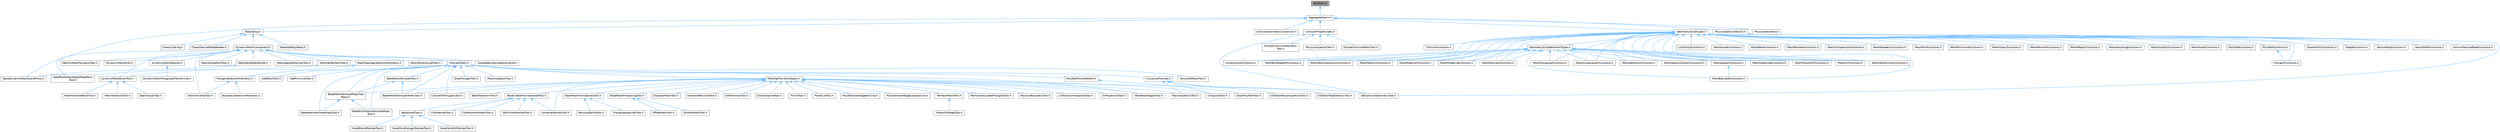 digraph "BoxElem.h"
{
 // INTERACTIVE_SVG=YES
 // LATEX_PDF_SIZE
  bgcolor="transparent";
  edge [fontname=Helvetica,fontsize=10,labelfontname=Helvetica,labelfontsize=10];
  node [fontname=Helvetica,fontsize=10,shape=box,height=0.2,width=0.4];
  Node1 [id="Node000001",label="BoxElem.h",height=0.2,width=0.4,color="gray40", fillcolor="grey60", style="filled", fontcolor="black",tooltip=" "];
  Node1 -> Node2 [id="edge1_Node000001_Node000002",dir="back",color="steelblue1",style="solid",tooltip=" "];
  Node2 [id="Node000002",label="AggregateGeom.h",height=0.2,width=0.4,color="grey40", fillcolor="white", style="filled",URL="$d2/d21/AggregateGeom_8h.html",tooltip=" "];
  Node2 -> Node3 [id="edge2_Node000002_Node000003",dir="back",color="steelblue1",style="solid",tooltip=" "];
  Node3 [id="Node000003",label="BaseDynamicMeshSceneProxy.h",height=0.2,width=0.4,color="grey40", fillcolor="white", style="filled",URL="$d2/dee/BaseDynamicMeshSceneProxy_8h.html",tooltip=" "];
  Node2 -> Node4 [id="edge3_Node000002_Node000004",dir="back",color="steelblue1",style="solid",tooltip=" "];
  Node4 [id="Node000004",label="BodySetup.h",height=0.2,width=0.4,color="grey40", fillcolor="white", style="filled",URL="$d8/d7b/BodySetup_8h.html",tooltip=" "];
  Node4 -> Node5 [id="edge4_Node000004_Node000005",dir="back",color="steelblue1",style="solid",tooltip=" "];
  Node5 [id="Node000005",label="ChaosCooking.h",height=0.2,width=0.4,color="grey40", fillcolor="white", style="filled",URL="$de/d88/ChaosCooking_8h.html",tooltip=" "];
  Node4 -> Node6 [id="edge5_Node000004_Node000006",dir="back",color="steelblue1",style="solid",tooltip=" "];
  Node6 [id="Node000006",label="ChaosDerivedDataReader.h",height=0.2,width=0.4,color="grey40", fillcolor="white", style="filled",URL="$de/d70/ChaosDerivedDataReader_8h.html",tooltip=" "];
  Node4 -> Node7 [id="edge6_Node000004_Node000007",dir="back",color="steelblue1",style="solid",tooltip=" "];
  Node7 [id="Node000007",label="DynamicMeshComponent.h",height=0.2,width=0.4,color="grey40", fillcolor="white", style="filled",URL="$d8/d66/DynamicMeshComponent_8h.html",tooltip=" "];
  Node7 -> Node8 [id="edge7_Node000007_Node000008",dir="back",color="steelblue1",style="solid",tooltip=" "];
  Node8 [id="Node000008",label="DataflowEditorWeightMapPaint\lTool.h",height=0.2,width=0.4,color="grey40", fillcolor="white", style="filled",URL="$db/d46/DataflowEditorWeightMapPaintTool_8h.html",tooltip=" "];
  Node7 -> Node9 [id="edge8_Node000007_Node000009",dir="back",color="steelblue1",style="solid",tooltip=" "];
  Node9 [id="Node000009",label="DeformMeshPolygonsTool.h",height=0.2,width=0.4,color="grey40", fillcolor="white", style="filled",URL="$db/d72/DeformMeshPolygonsTool_8h.html",tooltip=" "];
  Node7 -> Node10 [id="edge9_Node000007_Node000010",dir="back",color="steelblue1",style="solid",tooltip=" "];
  Node10 [id="Node000010",label="DynamicMeshActor.h",height=0.2,width=0.4,color="grey40", fillcolor="white", style="filled",URL="$d1/d71/DynamicMeshActor_8h.html",tooltip=" "];
  Node7 -> Node11 [id="edge10_Node000007_Node000011",dir="back",color="steelblue1",style="solid",tooltip=" "];
  Node11 [id="Node000011",label="DynamicMeshBrushTool.h",height=0.2,width=0.4,color="grey40", fillcolor="white", style="filled",URL="$da/d04/DynamicMeshBrushTool_8h.html",tooltip=" "];
  Node11 -> Node12 [id="edge11_Node000011_Node000012",dir="back",color="steelblue1",style="solid",tooltip=" "];
  Node12 [id="Node000012",label="MeshAttributePaintTool.h",height=0.2,width=0.4,color="grey40", fillcolor="white", style="filled",URL="$d3/d29/MeshAttributePaintTool_8h.html",tooltip=" "];
  Node11 -> Node13 [id="edge12_Node000011_Node000013",dir="back",color="steelblue1",style="solid",tooltip=" "];
  Node13 [id="Node000013",label="MeshSelectionTool.h",height=0.2,width=0.4,color="grey40", fillcolor="white", style="filled",URL="$d8/d80/MeshSelectionTool_8h.html",tooltip=" "];
  Node11 -> Node14 [id="edge13_Node000011_Node000014",dir="back",color="steelblue1",style="solid",tooltip=" "];
  Node14 [id="Node000014",label="SeamSculptTool.h",height=0.2,width=0.4,color="grey40", fillcolor="white", style="filled",URL="$d1/d31/SeamSculptTool_8h.html",tooltip=" "];
  Node7 -> Node15 [id="edge14_Node000007_Node000015",dir="back",color="steelblue1",style="solid",tooltip=" "];
  Node15 [id="Node000015",label="DynamicMeshSelector.h",height=0.2,width=0.4,color="grey40", fillcolor="white", style="filled",URL="$dc/d01/DynamicMeshSelector_8h.html",tooltip=" "];
  Node15 -> Node16 [id="edge15_Node000015_Node000016",dir="back",color="steelblue1",style="solid",tooltip=" "];
  Node16 [id="Node000016",label="DynamicMeshPolygroupTransformer.h",height=0.2,width=0.4,color="grey40", fillcolor="white", style="filled",URL="$dc/db2/DynamicMeshPolygroupTransformer_8h.html",tooltip=" "];
  Node7 -> Node17 [id="edge16_Node000007_Node000017",dir="back",color="steelblue1",style="solid",tooltip=" "];
  Node17 [id="Node000017",label="EditUVIslandsTool.h",height=0.2,width=0.4,color="grey40", fillcolor="white", style="filled",URL="$d0/de4/EditUVIslandsTool_8h.html",tooltip=" "];
  Node7 -> Node18 [id="edge17_Node000007_Node000018",dir="back",color="steelblue1",style="solid",tooltip=" "];
  Node18 [id="Node000018",label="MeshGroupPaintTool.h",height=0.2,width=0.4,color="grey40", fillcolor="white", style="filled",URL="$dd/d04/MeshGroupPaintTool_8h.html",tooltip=" "];
  Node7 -> Node19 [id="edge18_Node000007_Node000019",dir="back",color="steelblue1",style="solid",tooltip=" "];
  Node19 [id="Node000019",label="MeshRenderBufferSet.h",height=0.2,width=0.4,color="grey40", fillcolor="white", style="filled",URL="$de/dc2/MeshRenderBufferSet_8h.html",tooltip=" "];
  Node19 -> Node3 [id="edge19_Node000019_Node000003",dir="back",color="steelblue1",style="solid",tooltip=" "];
  Node7 -> Node20 [id="edge20_Node000007_Node000020",dir="back",color="steelblue1",style="solid",tooltip=" "];
  Node20 [id="Node000020",label="MeshSpaceDeformerTool.h",height=0.2,width=0.4,color="grey40", fillcolor="white", style="filled",URL="$d7/dc8/MeshSpaceDeformerTool_8h.html",tooltip=" "];
  Node7 -> Node21 [id="edge21_Node000007_Node000021",dir="back",color="steelblue1",style="solid",tooltip=" "];
  Node21 [id="Node000021",label="MeshTopologySelectionMechanic.h",height=0.2,width=0.4,color="grey40", fillcolor="white", style="filled",URL="$d5/d15/MeshTopologySelectionMechanic_8h.html",tooltip=" "];
  Node21 -> Node22 [id="edge22_Node000021_Node000022",dir="back",color="steelblue1",style="solid",tooltip=" "];
  Node22 [id="Node000022",label="PolygonSelectionMechanic.h",height=0.2,width=0.4,color="grey40", fillcolor="white", style="filled",URL="$da/dff/PolygonSelectionMechanic_8h.html",tooltip=" "];
  Node22 -> Node23 [id="edge23_Node000022_Node000023",dir="back",color="steelblue1",style="solid",tooltip=" "];
  Node23 [id="Node000023",label="BoundarySelectionMechanic.h",height=0.2,width=0.4,color="grey40", fillcolor="white", style="filled",URL="$d8/dd6/BoundarySelectionMechanic_8h.html",tooltip=" "];
  Node22 -> Node17 [id="edge24_Node000022_Node000017",dir="back",color="steelblue1",style="solid",tooltip=" "];
  Node7 -> Node24 [id="edge25_Node000007_Node000024",dir="back",color="steelblue1",style="solid",tooltip=" "];
  Node24 [id="Node000024",label="MeshVertexPaintTool.h",height=0.2,width=0.4,color="grey40", fillcolor="white", style="filled",URL="$db/d74/MeshVertexPaintTool_8h.html",tooltip=" "];
  Node24 -> Node8 [id="edge26_Node000024_Node000008",dir="back",color="steelblue1",style="solid",tooltip=" "];
  Node7 -> Node25 [id="edge27_Node000007_Node000025",dir="back",color="steelblue1",style="solid",tooltip=" "];
  Node25 [id="Node000025",label="MeshVertexSculptTool.h",height=0.2,width=0.4,color="grey40", fillcolor="white", style="filled",URL="$dc/da6/MeshVertexSculptTool_8h.html",tooltip=" "];
  Node7 -> Node26 [id="edge28_Node000007_Node000026",dir="back",color="steelblue1",style="solid",tooltip=" "];
  Node26 [id="Node000026",label="PreviewMesh.h",height=0.2,width=0.4,color="grey40", fillcolor="white", style="filled",URL="$d6/d30/PreviewMesh_8h.html",tooltip=" "];
  Node26 -> Node27 [id="edge29_Node000026_Node000027",dir="back",color="steelblue1",style="solid",tooltip=" "];
  Node27 [id="Node000027",label="AddPatchTool.h",height=0.2,width=0.4,color="grey40", fillcolor="white", style="filled",URL="$d5/deb/AddPatchTool_8h.html",tooltip=" "];
  Node26 -> Node28 [id="edge30_Node000026_Node000028",dir="back",color="steelblue1",style="solid",tooltip=" "];
  Node28 [id="Node000028",label="AddPrimitiveTool.h",height=0.2,width=0.4,color="grey40", fillcolor="white", style="filled",URL="$d5/dbf/AddPrimitiveTool_8h.html",tooltip=" "];
  Node26 -> Node29 [id="edge31_Node000026_Node000029",dir="back",color="steelblue1",style="solid",tooltip=" "];
  Node29 [id="Node000029",label="BakeMeshAttributeMapsTool.h",height=0.2,width=0.4,color="grey40", fillcolor="white", style="filled",URL="$d8/d14/BakeMeshAttributeMapsTool_8h.html",tooltip=" "];
  Node26 -> Node30 [id="edge32_Node000026_Node000030",dir="back",color="steelblue1",style="solid",tooltip=" "];
  Node30 [id="Node000030",label="BakeMeshAttributeMapsTool\lBase.h",height=0.2,width=0.4,color="grey40", fillcolor="white", style="filled",URL="$dc/d68/BakeMeshAttributeMapsToolBase_8h.html",tooltip=" "];
  Node30 -> Node29 [id="edge33_Node000030_Node000029",dir="back",color="steelblue1",style="solid",tooltip=" "];
  Node30 -> Node31 [id="edge34_Node000030_Node000031",dir="back",color="steelblue1",style="solid",tooltip=" "];
  Node31 [id="Node000031",label="BakeMultiMeshAttributeMaps\lTool.h",height=0.2,width=0.4,color="grey40", fillcolor="white", style="filled",URL="$d7/d65/BakeMultiMeshAttributeMapsTool_8h.html",tooltip=" "];
  Node26 -> Node32 [id="edge35_Node000026_Node000032",dir="back",color="steelblue1",style="solid",tooltip=" "];
  Node32 [id="Node000032",label="BakeMeshAttributeTool.h",height=0.2,width=0.4,color="grey40", fillcolor="white", style="filled",URL="$d0/d82/BakeMeshAttributeTool_8h.html",tooltip=" "];
  Node32 -> Node30 [id="edge36_Node000032_Node000030",dir="back",color="steelblue1",style="solid",tooltip=" "];
  Node32 -> Node33 [id="edge37_Node000032_Node000033",dir="back",color="steelblue1",style="solid",tooltip=" "];
  Node33 [id="Node000033",label="BakeMeshAttributeVertexTool.h",height=0.2,width=0.4,color="grey40", fillcolor="white", style="filled",URL="$d6/d76/BakeMeshAttributeVertexTool_8h.html",tooltip=" "];
  Node26 -> Node33 [id="edge38_Node000026_Node000033",dir="back",color="steelblue1",style="solid",tooltip=" "];
  Node26 -> Node31 [id="edge39_Node000026_Node000031",dir="back",color="steelblue1",style="solid",tooltip=" "];
  Node26 -> Node34 [id="edge40_Node000026_Node000034",dir="back",color="steelblue1",style="solid",tooltip=" "];
  Node34 [id="Node000034",label="ConvertToPolygonsTool.h",height=0.2,width=0.4,color="grey40", fillcolor="white", style="filled",URL="$d7/d5a/ConvertToPolygonsTool_8h.html",tooltip=" "];
  Node26 -> Node35 [id="edge41_Node000026_Node000035",dir="back",color="steelblue1",style="solid",tooltip=" "];
  Node35 [id="Node000035",label="DrawPolygonTool.h",height=0.2,width=0.4,color="grey40", fillcolor="white", style="filled",URL="$d0/d15/DrawPolygonTool_8h.html",tooltip=" "];
  Node26 -> Node11 [id="edge42_Node000026_Node000011",dir="back",color="steelblue1",style="solid",tooltip=" "];
  Node26 -> Node36 [id="edge43_Node000026_Node000036",dir="back",color="steelblue1",style="solid",tooltip=" "];
  Node36 [id="Node000036",label="MeshInspectorTool.h",height=0.2,width=0.4,color="grey40", fillcolor="white", style="filled",URL="$de/da1/MeshInspectorTool_8h.html",tooltip=" "];
  Node26 -> Node37 [id="edge44_Node000026_Node000037",dir="back",color="steelblue1",style="solid",tooltip=" "];
  Node37 [id="Node000037",label="MeshOpPreviewHelpers.h",height=0.2,width=0.4,color="grey40", fillcolor="white", style="filled",URL="$de/d33/MeshOpPreviewHelpers_8h.html",tooltip=" "];
  Node37 -> Node30 [id="edge45_Node000037_Node000030",dir="back",color="steelblue1",style="solid",tooltip=" "];
  Node37 -> Node33 [id="edge46_Node000037_Node000033",dir="back",color="steelblue1",style="solid",tooltip=" "];
  Node37 -> Node38 [id="edge47_Node000037_Node000038",dir="back",color="steelblue1",style="solid",tooltip=" "];
  Node38 [id="Node000038",label="BakeTransformTool.h",height=0.2,width=0.4,color="grey40", fillcolor="white", style="filled",URL="$dc/d39/BakeTransformTool_8h.html",tooltip=" "];
  Node37 -> Node39 [id="edge48_Node000037_Node000039",dir="back",color="steelblue1",style="solid",tooltip=" "];
  Node39 [id="Node000039",label="BaseCreateFromSelectedTool.h",height=0.2,width=0.4,color="grey40", fillcolor="white", style="filled",URL="$de/dc7/BaseCreateFromSelectedTool_8h.html",tooltip=" "];
  Node39 -> Node40 [id="edge49_Node000039_Node000040",dir="back",color="steelblue1",style="solid",tooltip=" "];
  Node40 [id="Node000040",label="BaseVoxelTool.h",height=0.2,width=0.4,color="grey40", fillcolor="white", style="filled",URL="$db/d63/BaseVoxelTool_8h.html",tooltip=" "];
  Node40 -> Node41 [id="edge50_Node000040_Node000041",dir="back",color="steelblue1",style="solid",tooltip=" "];
  Node41 [id="Node000041",label="VoxelBlendMeshesTool.h",height=0.2,width=0.4,color="grey40", fillcolor="white", style="filled",URL="$da/d0e/VoxelBlendMeshesTool_8h.html",tooltip=" "];
  Node40 -> Node42 [id="edge51_Node000040_Node000042",dir="back",color="steelblue1",style="solid",tooltip=" "];
  Node42 [id="Node000042",label="VoxelMorphologyMeshesTool.h",height=0.2,width=0.4,color="grey40", fillcolor="white", style="filled",URL="$dc/d30/VoxelMorphologyMeshesTool_8h.html",tooltip=" "];
  Node40 -> Node43 [id="edge52_Node000040_Node000043",dir="back",color="steelblue1",style="solid",tooltip=" "];
  Node43 [id="Node000043",label="VoxelSolidifyMeshesTool.h",height=0.2,width=0.4,color="grey40", fillcolor="white", style="filled",URL="$de/da2/VoxelSolidifyMeshesTool_8h.html",tooltip=" "];
  Node39 -> Node44 [id="edge53_Node000039_Node000044",dir="back",color="steelblue1",style="solid",tooltip=" "];
  Node44 [id="Node000044",label="CSGMeshesTool.h",height=0.2,width=0.4,color="grey40", fillcolor="white", style="filled",URL="$db/dd1/CSGMeshesTool_8h.html",tooltip=" "];
  Node39 -> Node45 [id="edge54_Node000039_Node000045",dir="back",color="steelblue1",style="solid",tooltip=" "];
  Node45 [id="Node000045",label="CombineMeshesTool.h",height=0.2,width=0.4,color="grey40", fillcolor="white", style="filled",URL="$dd/da3/CombineMeshesTool_8h.html",tooltip=" "];
  Node39 -> Node46 [id="edge55_Node000039_Node000046",dir="back",color="steelblue1",style="solid",tooltip=" "];
  Node46 [id="Node000046",label="CutMeshWithMeshTool.h",height=0.2,width=0.4,color="grey40", fillcolor="white", style="filled",URL="$d2/d2c/CutMeshWithMeshTool_8h.html",tooltip=" "];
  Node39 -> Node47 [id="edge56_Node000039_Node000047",dir="back",color="steelblue1",style="solid",tooltip=" "];
  Node47 [id="Node000047",label="SelfUnionMeshesTool.h",height=0.2,width=0.4,color="grey40", fillcolor="white", style="filled",URL="$dc/dad/SelfUnionMeshesTool_8h.html",tooltip=" "];
  Node37 -> Node48 [id="edge57_Node000037_Node000048",dir="back",color="steelblue1",style="solid",tooltip=" "];
  Node48 [id="Node000048",label="BaseMeshFromSplinesTool.h",height=0.2,width=0.4,color="grey40", fillcolor="white", style="filled",URL="$da/d31/BaseMeshFromSplinesTool_8h.html",tooltip=" "];
  Node48 -> Node49 [id="edge58_Node000048_Node000049",dir="back",color="steelblue1",style="solid",tooltip=" "];
  Node49 [id="Node000049",label="RevolveSplineTool.h",height=0.2,width=0.4,color="grey40", fillcolor="white", style="filled",URL="$d3/d36/RevolveSplineTool_8h.html",tooltip=" "];
  Node48 -> Node50 [id="edge59_Node000048_Node000050",dir="back",color="steelblue1",style="solid",tooltip=" "];
  Node50 [id="Node000050",label="TriangulateSplinesTool.h",height=0.2,width=0.4,color="grey40", fillcolor="white", style="filled",URL="$d9/de6/TriangulateSplinesTool_8h.html",tooltip=" "];
  Node37 -> Node51 [id="edge60_Node000037_Node000051",dir="back",color="steelblue1",style="solid",tooltip=" "];
  Node51 [id="Node000051",label="BaseMeshProcessingTool.h",height=0.2,width=0.4,color="grey40", fillcolor="white", style="filled",URL="$d4/d77/BaseMeshProcessingTool_8h.html",tooltip=" "];
  Node51 -> Node52 [id="edge61_Node000051_Node000052",dir="back",color="steelblue1",style="solid",tooltip=" "];
  Node52 [id="Node000052",label="OffsetMeshTool.h",height=0.2,width=0.4,color="grey40", fillcolor="white", style="filled",URL="$da/d01/OffsetMeshTool_8h.html",tooltip=" "];
  Node51 -> Node53 [id="edge62_Node000051_Node000053",dir="back",color="steelblue1",style="solid",tooltip=" "];
  Node53 [id="Node000053",label="SmoothMeshTool.h",height=0.2,width=0.4,color="grey40", fillcolor="white", style="filled",URL="$da/da9/SmoothMeshTool_8h.html",tooltip=" "];
  Node37 -> Node45 [id="edge63_Node000037_Node000045",dir="back",color="steelblue1",style="solid",tooltip=" "];
  Node37 -> Node34 [id="edge64_Node000037_Node000034",dir="back",color="steelblue1",style="solid",tooltip=" "];
  Node37 -> Node54 [id="edge65_Node000037_Node000054",dir="back",color="steelblue1",style="solid",tooltip=" "];
  Node54 [id="Node000054",label="DisplaceMeshTool.h",height=0.2,width=0.4,color="grey40", fillcolor="white", style="filled",URL="$da/d28/DisplaceMeshTool_8h.html",tooltip=" "];
  Node37 -> Node55 [id="edge66_Node000037_Node000055",dir="back",color="steelblue1",style="solid",tooltip=" "];
  Node55 [id="Node000055",label="DrawAndRevolveTool.h",height=0.2,width=0.4,color="grey40", fillcolor="white", style="filled",URL="$d8/d06/DrawAndRevolveTool_8h.html",tooltip=" "];
  Node37 -> Node56 [id="edge67_Node000037_Node000056",dir="back",color="steelblue1",style="solid",tooltip=" "];
  Node56 [id="Node000056",label="EditNormalsTool.h",height=0.2,width=0.4,color="grey40", fillcolor="white", style="filled",URL="$de/d53/EditNormalsTool_8h.html",tooltip=" "];
  Node37 -> Node57 [id="edge68_Node000037_Node000057",dir="back",color="steelblue1",style="solid",tooltip=" "];
  Node57 [id="Node000057",label="ExtractSplineTool.h",height=0.2,width=0.4,color="grey40", fillcolor="white", style="filled",URL="$d3/d4d/ExtractSplineTool_8h.html",tooltip=" "];
  Node37 -> Node58 [id="edge69_Node000037_Node000058",dir="back",color="steelblue1",style="solid",tooltip=" "];
  Node58 [id="Node000058",label="MirrorTool.h",height=0.2,width=0.4,color="grey40", fillcolor="white", style="filled",URL="$d3/dc9/MirrorTool_8h.html",tooltip=" "];
  Node37 -> Node59 [id="edge70_Node000037_Node000059",dir="back",color="steelblue1",style="solid",tooltip=" "];
  Node59 [id="Node000059",label="PlaneCutTool.h",height=0.2,width=0.4,color="grey40", fillcolor="white", style="filled",URL="$dd/def/PlaneCutTool_8h.html",tooltip=" "];
  Node37 -> Node60 [id="edge71_Node000037_Node000060",dir="back",color="steelblue1",style="solid",tooltip=" "];
  Node60 [id="Node000060",label="PolyEditInsertEdgeActivity.h",height=0.2,width=0.4,color="grey40", fillcolor="white", style="filled",URL="$d1/d26/PolyEditInsertEdgeActivity_8h.html",tooltip=" "];
  Node37 -> Node61 [id="edge72_Node000037_Node000061",dir="back",color="steelblue1",style="solid",tooltip=" "];
  Node61 [id="Node000061",label="PolyEditInsertEdgeLoopActivity.h",height=0.2,width=0.4,color="grey40", fillcolor="white", style="filled",URL="$d5/d37/PolyEditInsertEdgeLoopActivity_8h.html",tooltip=" "];
  Node37 -> Node62 [id="edge73_Node000037_Node000062",dir="back",color="steelblue1",style="solid",tooltip=" "];
  Node62 [id="Node000062",label="RecomputeUVsTool.h",height=0.2,width=0.4,color="grey40", fillcolor="white", style="filled",URL="$d0/d92/RecomputeUVsTool_8h.html",tooltip=" "];
  Node37 -> Node63 [id="edge74_Node000037_Node000063",dir="back",color="steelblue1",style="solid",tooltip=" "];
  Node63 [id="Node000063",label="RemeshMeshTool.h",height=0.2,width=0.4,color="grey40", fillcolor="white", style="filled",URL="$dc/dd6/RemeshMeshTool_8h.html",tooltip=" "];
  Node63 -> Node64 [id="edge75_Node000063_Node000064",dir="back",color="steelblue1",style="solid",tooltip=" "];
  Node64 [id="Node000064",label="ProjectToTargetTool.h",height=0.2,width=0.4,color="grey40", fillcolor="white", style="filled",URL="$d3/daa/ProjectToTargetTool_8h.html",tooltip=" "];
  Node37 -> Node65 [id="edge76_Node000037_Node000065",dir="back",color="steelblue1",style="solid",tooltip=" "];
  Node65 [id="Node000065",label="RemoveOccludedTrianglesTool.h",height=0.2,width=0.4,color="grey40", fillcolor="white", style="filled",URL="$d9/da1/RemoveOccludedTrianglesTool_8h.html",tooltip=" "];
  Node37 -> Node66 [id="edge77_Node000037_Node000066",dir="back",color="steelblue1",style="solid",tooltip=" "];
  Node66 [id="Node000066",label="RevolveBoundaryTool.h",height=0.2,width=0.4,color="grey40", fillcolor="white", style="filled",URL="$da/dce/RevolveBoundaryTool_8h.html",tooltip=" "];
  Node37 -> Node67 [id="edge78_Node000037_Node000067",dir="back",color="steelblue1",style="solid",tooltip=" "];
  Node67 [id="Node000067",label="SetCollisionGeometryTool.h",height=0.2,width=0.4,color="grey40", fillcolor="white", style="filled",URL="$d0/de6/SetCollisionGeometryTool_8h.html",tooltip=" "];
  Node37 -> Node68 [id="edge79_Node000037_Node000068",dir="back",color="steelblue1",style="solid",tooltip=" "];
  Node68 [id="Node000068",label="UVEditorUVSnapshotTool.h",height=0.2,width=0.4,color="grey40", fillcolor="white", style="filled",URL="$d4/dd6/UVEditorUVSnapshotTool_8h.html",tooltip=" "];
  Node37 -> Node69 [id="edge80_Node000037_Node000069",dir="back",color="steelblue1",style="solid",tooltip=" "];
  Node69 [id="Node000069",label="UVLayoutTool.h",height=0.2,width=0.4,color="grey40", fillcolor="white", style="filled",URL="$d6/d89/UVLayoutTool_8h.html",tooltip=" "];
  Node37 -> Node70 [id="edge81_Node000037_Node000070",dir="back",color="steelblue1",style="solid",tooltip=" "];
  Node70 [id="Node000070",label="UVProjectionTool.h",height=0.2,width=0.4,color="grey40", fillcolor="white", style="filled",URL="$d5/d4f/UVProjectionTool_8h.html",tooltip=" "];
  Node37 -> Node71 [id="edge82_Node000037_Node000071",dir="back",color="steelblue1",style="solid",tooltip=" "];
  Node71 [id="Node000071",label="WeldMeshEdgesTool.h",height=0.2,width=0.4,color="grey40", fillcolor="white", style="filled",URL="$d5/d6e/WeldMeshEdgesTool_8h.html",tooltip=" "];
  Node26 -> Node72 [id="edge83_Node000026_Node000072",dir="back",color="steelblue1",style="solid",tooltip=" "];
  Node72 [id="Node000072",label="PolyEditPreviewMesh.h",height=0.2,width=0.4,color="grey40", fillcolor="white", style="filled",URL="$d2/de8/PolyEditPreviewMesh_8h.html",tooltip=" "];
  Node72 -> Node73 [id="edge84_Node000072_Node000073",dir="back",color="steelblue1",style="solid",tooltip=" "];
  Node73 [id="Node000073",label="DrawPolyPathTool.h",height=0.2,width=0.4,color="grey40", fillcolor="white", style="filled",URL="$dc/d3e/DrawPolyPathTool_8h.html",tooltip=" "];
  Node26 -> Node74 [id="edge85_Node000026_Node000074",dir="back",color="steelblue1",style="solid",tooltip=" "];
  Node74 [id="Node000074",label="UVLayoutPreview.h",height=0.2,width=0.4,color="grey40", fillcolor="white", style="filled",URL="$dd/d16/UVLayoutPreview_8h.html",tooltip=" "];
  Node74 -> Node62 [id="edge86_Node000074_Node000062",dir="back",color="steelblue1",style="solid",tooltip=" "];
  Node74 -> Node75 [id="edge87_Node000074_Node000075",dir="back",color="steelblue1",style="solid",tooltip=" "];
  Node75 [id="Node000075",label="UVEditorRecomputeUVsTool.h",height=0.2,width=0.4,color="grey40", fillcolor="white", style="filled",URL="$d2/db8/UVEditorRecomputeUVsTool_8h.html",tooltip=" "];
  Node74 -> Node76 [id="edge88_Node000074_Node000076",dir="back",color="steelblue1",style="solid",tooltip=" "];
  Node76 [id="Node000076",label="UVEditorTexelDensityTool.h",height=0.2,width=0.4,color="grey40", fillcolor="white", style="filled",URL="$d0/d8b/UVEditorTexelDensityTool_8h.html",tooltip=" "];
  Node74 -> Node69 [id="edge89_Node000074_Node000069",dir="back",color="steelblue1",style="solid",tooltip=" "];
  Node26 -> Node77 [id="edge90_Node000026_Node000077",dir="back",color="steelblue1",style="solid",tooltip=" "];
  Node77 [id="Node000077",label="VolumeToMeshTool.h",height=0.2,width=0.4,color="grey40", fillcolor="white", style="filled",URL="$de/d64/VolumeToMeshTool_8h.html",tooltip=" "];
  Node26 -> Node71 [id="edge91_Node000026_Node000071",dir="back",color="steelblue1",style="solid",tooltip=" "];
  Node7 -> Node78 [id="edge92_Node000007_Node000078",dir="back",color="steelblue1",style="solid",tooltip=" "];
  Node78 [id="Node000078",label="SceneGeometrySpatialCache.h",height=0.2,width=0.4,color="grey40", fillcolor="white", style="filled",URL="$d6/d6f/SceneGeometrySpatialCache_8h.html",tooltip=" "];
  Node4 -> Node79 [id="edge93_Node000004_Node000079",dir="back",color="steelblue1",style="solid",tooltip=" "];
  Node79 [id="Node000079",label="SkeletalBodySetup.h",height=0.2,width=0.4,color="grey40", fillcolor="white", style="filled",URL="$dc/dbc/SkeletalBodySetup_8h.html",tooltip=" "];
  Node2 -> Node80 [id="edge94_Node000002_Node000080",dir="back",color="steelblue1",style="solid",tooltip=" "];
  Node80 [id="Node000080",label="CollisionGeometryConversion.h",height=0.2,width=0.4,color="grey40", fillcolor="white", style="filled",URL="$df/d0d/CollisionGeometryConversion_8h.html",tooltip=" "];
  Node2 -> Node81 [id="edge95_Node000002_Node000081",dir="back",color="steelblue1",style="solid",tooltip=" "];
  Node81 [id="Node000081",label="CollisionPropertySets.h",height=0.2,width=0.4,color="grey40", fillcolor="white", style="filled",URL="$df/dda/CollisionPropertySets_8h.html",tooltip=" "];
  Node81 -> Node82 [id="edge96_Node000081_Node000082",dir="back",color="steelblue1",style="solid",tooltip=" "];
  Node82 [id="Node000082",label="ExtractCollisionGeometry\lTool.h",height=0.2,width=0.4,color="grey40", fillcolor="white", style="filled",URL="$d6/dbd/ExtractCollisionGeometryTool_8h.html",tooltip=" "];
  Node81 -> Node83 [id="edge97_Node000081_Node000083",dir="back",color="steelblue1",style="solid",tooltip=" "];
  Node83 [id="Node000083",label="PhysicsInspectorTool.h",height=0.2,width=0.4,color="grey40", fillcolor="white", style="filled",URL="$d8/d53/PhysicsInspectorTool_8h.html",tooltip=" "];
  Node81 -> Node67 [id="edge98_Node000081_Node000067",dir="back",color="steelblue1",style="solid",tooltip=" "];
  Node81 -> Node84 [id="edge99_Node000081_Node000084",dir="back",color="steelblue1",style="solid",tooltip=" "];
  Node84 [id="Node000084",label="SimpleCollisionEditorTool.h",height=0.2,width=0.4,color="grey40", fillcolor="white", style="filled",URL="$d0/dbe/SimpleCollisionEditorTool_8h.html",tooltip=" "];
  Node2 -> Node85 [id="edge100_Node000002_Node000085",dir="back",color="steelblue1",style="solid",tooltip=" "];
  Node85 [id="Node000085",label="GeometryScriptTypes.h",height=0.2,width=0.4,color="grey40", fillcolor="white", style="filled",URL="$dd/d09/GeometryScriptTypes_8h.html",tooltip=" "];
  Node85 -> Node86 [id="edge101_Node000085_Node000086",dir="back",color="steelblue1",style="solid",tooltip=" "];
  Node86 [id="Node000086",label="CollisionFunctions.h",height=0.2,width=0.4,color="grey40", fillcolor="white", style="filled",URL="$d9/d6e/CollisionFunctions_8h.html",tooltip=" "];
  Node85 -> Node87 [id="edge102_Node000085_Node000087",dir="back",color="steelblue1",style="solid",tooltip=" "];
  Node87 [id="Node000087",label="ContainmentFunctions.h",height=0.2,width=0.4,color="grey40", fillcolor="white", style="filled",URL="$d8/d1d/ContainmentFunctions_8h.html",tooltip=" "];
  Node85 -> Node88 [id="edge103_Node000085_Node000088",dir="back",color="steelblue1",style="solid",tooltip=" "];
  Node88 [id="Node000088",label="GeometryScriptSelectionTypes.h",height=0.2,width=0.4,color="grey40", fillcolor="white", style="filled",URL="$d7/db3/GeometryScriptSelectionTypes_8h.html",tooltip=" "];
  Node88 -> Node87 [id="edge104_Node000088_Node000087",dir="back",color="steelblue1",style="solid",tooltip=" "];
  Node88 -> Node89 [id="edge105_Node000088_Node000089",dir="back",color="steelblue1",style="solid",tooltip=" "];
  Node89 [id="Node000089",label="MeshBasicEditFunctions.h",height=0.2,width=0.4,color="grey40", fillcolor="white", style="filled",URL="$de/de8/MeshBasicEditFunctions_8h.html",tooltip=" "];
  Node88 -> Node90 [id="edge106_Node000088_Node000090",dir="back",color="steelblue1",style="solid",tooltip=" "];
  Node90 [id="Node000090",label="MeshBoneWeightFunctions.h",height=0.2,width=0.4,color="grey40", fillcolor="white", style="filled",URL="$db/df8/MeshBoneWeightFunctions_8h.html",tooltip=" "];
  Node88 -> Node91 [id="edge107_Node000088_Node000091",dir="back",color="steelblue1",style="solid",tooltip=" "];
  Node91 [id="Node000091",label="MeshDecompositionFunctions.h",height=0.2,width=0.4,color="grey40", fillcolor="white", style="filled",URL="$d5/d34/MeshDecompositionFunctions_8h.html",tooltip=" "];
  Node88 -> Node92 [id="edge108_Node000088_Node000092",dir="back",color="steelblue1",style="solid",tooltip=" "];
  Node92 [id="Node000092",label="MeshDeformFunctions.h",height=0.2,width=0.4,color="grey40", fillcolor="white", style="filled",URL="$d3/db5/MeshDeformFunctions_8h.html",tooltip=" "];
  Node88 -> Node93 [id="edge109_Node000088_Node000093",dir="back",color="steelblue1",style="solid",tooltip=" "];
  Node93 [id="Node000093",label="MeshMaterialFunctions.h",height=0.2,width=0.4,color="grey40", fillcolor="white", style="filled",URL="$d9/da0/MeshMaterialFunctions_8h.html",tooltip=" "];
  Node88 -> Node94 [id="edge110_Node000088_Node000094",dir="back",color="steelblue1",style="solid",tooltip=" "];
  Node94 [id="Node000094",label="MeshModelingFunctions.h",height=0.2,width=0.4,color="grey40", fillcolor="white", style="filled",URL="$d5/dcb/MeshModelingFunctions_8h.html",tooltip=" "];
  Node88 -> Node95 [id="edge111_Node000088_Node000095",dir="back",color="steelblue1",style="solid",tooltip=" "];
  Node95 [id="Node000095",label="MeshNormalsFunctions.h",height=0.2,width=0.4,color="grey40", fillcolor="white", style="filled",URL="$d7/d77/MeshNormalsFunctions_8h.html",tooltip=" "];
  Node88 -> Node96 [id="edge112_Node000088_Node000096",dir="back",color="steelblue1",style="solid",tooltip=" "];
  Node96 [id="Node000096",label="MeshPolygroupFunctions.h",height=0.2,width=0.4,color="grey40", fillcolor="white", style="filled",URL="$d4/d3e/MeshPolygroupFunctions_8h.html",tooltip=" "];
  Node88 -> Node97 [id="edge113_Node000088_Node000097",dir="back",color="steelblue1",style="solid",tooltip=" "];
  Node97 [id="Node000097",label="MeshSculptLayersFunctions.h",height=0.2,width=0.4,color="grey40", fillcolor="white", style="filled",URL="$d7/d98/MeshSculptLayersFunctions_8h.html",tooltip=" "];
  Node88 -> Node98 [id="edge114_Node000088_Node000098",dir="back",color="steelblue1",style="solid",tooltip=" "];
  Node98 [id="Node000098",label="MeshSelectionFunctions.h",height=0.2,width=0.4,color="grey40", fillcolor="white", style="filled",URL="$d4/d1e/MeshSelectionFunctions_8h.html",tooltip=" "];
  Node88 -> Node99 [id="edge115_Node000088_Node000099",dir="back",color="steelblue1",style="solid",tooltip=" "];
  Node99 [id="Node000099",label="MeshSelectionQueryFunctions.h",height=0.2,width=0.4,color="grey40", fillcolor="white", style="filled",URL="$da/df1/MeshSelectionQueryFunctions_8h.html",tooltip=" "];
  Node88 -> Node100 [id="edge116_Node000088_Node000100",dir="back",color="steelblue1",style="solid",tooltip=" "];
  Node100 [id="Node000100",label="MeshSpatialFunctions.h",height=0.2,width=0.4,color="grey40", fillcolor="white", style="filled",URL="$df/d39/MeshSpatialFunctions_8h.html",tooltip=" "];
  Node100 -> Node89 [id="edge117_Node000100_Node000089",dir="back",color="steelblue1",style="solid",tooltip=" "];
  Node88 -> Node101 [id="edge118_Node000088_Node000101",dir="back",color="steelblue1",style="solid",tooltip=" "];
  Node101 [id="Node000101",label="MeshSubdivideFunctions.h",height=0.2,width=0.4,color="grey40", fillcolor="white", style="filled",URL="$d5/d6c/MeshSubdivideFunctions_8h.html",tooltip=" "];
  Node88 -> Node102 [id="edge119_Node000088_Node000102",dir="back",color="steelblue1",style="solid",tooltip=" "];
  Node102 [id="Node000102",label="MeshTransformFunctions.h",height=0.2,width=0.4,color="grey40", fillcolor="white", style="filled",URL="$d4/d12/MeshTransformFunctions_8h.html",tooltip=" "];
  Node88 -> Node103 [id="edge120_Node000088_Node000103",dir="back",color="steelblue1",style="solid",tooltip=" "];
  Node103 [id="Node000103",label="MeshUVFunctions.h",height=0.2,width=0.4,color="grey40", fillcolor="white", style="filled",URL="$da/daf/MeshUVFunctions_8h.html",tooltip=" "];
  Node88 -> Node104 [id="edge121_Node000088_Node000104",dir="back",color="steelblue1",style="solid",tooltip=" "];
  Node104 [id="Node000104",label="MeshVertexColorFunctions.h",height=0.2,width=0.4,color="grey40", fillcolor="white", style="filled",URL="$df/dd6/MeshVertexColorFunctions_8h.html",tooltip=" "];
  Node85 -> Node105 [id="edge122_Node000085_Node000105",dir="back",color="steelblue1",style="solid",tooltip=" "];
  Node105 [id="Node000105",label="ListUtilityFunctions.h",height=0.2,width=0.4,color="grey40", fillcolor="white", style="filled",URL="$da/db0/ListUtilityFunctions_8h.html",tooltip=" "];
  Node85 -> Node106 [id="edge123_Node000085_Node000106",dir="back",color="steelblue1",style="solid",tooltip=" "];
  Node106 [id="Node000106",label="MeshAssetFunctions.h",height=0.2,width=0.4,color="grey40", fillcolor="white", style="filled",URL="$dd/de6/MeshAssetFunctions_8h.html",tooltip=" "];
  Node85 -> Node107 [id="edge124_Node000085_Node000107",dir="back",color="steelblue1",style="solid",tooltip=" "];
  Node107 [id="Node000107",label="MeshBakeFunctions.h",height=0.2,width=0.4,color="grey40", fillcolor="white", style="filled",URL="$d6/ded/MeshBakeFunctions_8h.html",tooltip=" "];
  Node85 -> Node89 [id="edge125_Node000085_Node000089",dir="back",color="steelblue1",style="solid",tooltip=" "];
  Node85 -> Node90 [id="edge126_Node000085_Node000090",dir="back",color="steelblue1",style="solid",tooltip=" "];
  Node85 -> Node108 [id="edge127_Node000085_Node000108",dir="back",color="steelblue1",style="solid",tooltip=" "];
  Node108 [id="Node000108",label="MeshBooleanFunctions.h",height=0.2,width=0.4,color="grey40", fillcolor="white", style="filled",URL="$d5/dd1/MeshBooleanFunctions_8h.html",tooltip=" "];
  Node85 -> Node109 [id="edge128_Node000085_Node000109",dir="back",color="steelblue1",style="solid",tooltip=" "];
  Node109 [id="Node000109",label="MeshComparisonFunctions.h",height=0.2,width=0.4,color="grey40", fillcolor="white", style="filled",URL="$d0/da6/MeshComparisonFunctions_8h.html",tooltip=" "];
  Node85 -> Node91 [id="edge129_Node000085_Node000091",dir="back",color="steelblue1",style="solid",tooltip=" "];
  Node85 -> Node92 [id="edge130_Node000085_Node000092",dir="back",color="steelblue1",style="solid",tooltip=" "];
  Node85 -> Node110 [id="edge131_Node000085_Node000110",dir="back",color="steelblue1",style="solid",tooltip=" "];
  Node110 [id="Node000110",label="MeshGeodesicFunctions.h",height=0.2,width=0.4,color="grey40", fillcolor="white", style="filled",URL="$d4/d07/MeshGeodesicFunctions_8h.html",tooltip=" "];
  Node85 -> Node93 [id="edge132_Node000085_Node000093",dir="back",color="steelblue1",style="solid",tooltip=" "];
  Node85 -> Node94 [id="edge133_Node000085_Node000094",dir="back",color="steelblue1",style="solid",tooltip=" "];
  Node85 -> Node95 [id="edge134_Node000085_Node000095",dir="back",color="steelblue1",style="solid",tooltip=" "];
  Node85 -> Node96 [id="edge135_Node000085_Node000096",dir="back",color="steelblue1",style="solid",tooltip=" "];
  Node85 -> Node111 [id="edge136_Node000085_Node000111",dir="back",color="steelblue1",style="solid",tooltip=" "];
  Node111 [id="Node000111",label="MeshPoolFunctions.h",height=0.2,width=0.4,color="grey40", fillcolor="white", style="filled",URL="$d2/d32/MeshPoolFunctions_8h.html",tooltip=" "];
  Node85 -> Node112 [id="edge137_Node000085_Node000112",dir="back",color="steelblue1",style="solid",tooltip=" "];
  Node112 [id="Node000112",label="MeshPrimitiveFunctions.h",height=0.2,width=0.4,color="grey40", fillcolor="white", style="filled",URL="$d8/d5b/MeshPrimitiveFunctions_8h.html",tooltip=" "];
  Node85 -> Node113 [id="edge138_Node000085_Node000113",dir="back",color="steelblue1",style="solid",tooltip=" "];
  Node113 [id="Node000113",label="MeshQueryFunctions.h",height=0.2,width=0.4,color="grey40", fillcolor="white", style="filled",URL="$d8/d68/MeshQueryFunctions_8h.html",tooltip=" "];
  Node85 -> Node114 [id="edge139_Node000085_Node000114",dir="back",color="steelblue1",style="solid",tooltip=" "];
  Node114 [id="Node000114",label="MeshRemeshFunctions.h",height=0.2,width=0.4,color="grey40", fillcolor="white", style="filled",URL="$d3/de5/MeshRemeshFunctions_8h.html",tooltip=" "];
  Node85 -> Node115 [id="edge140_Node000085_Node000115",dir="back",color="steelblue1",style="solid",tooltip=" "];
  Node115 [id="Node000115",label="MeshRepairFunctions.h",height=0.2,width=0.4,color="grey40", fillcolor="white", style="filled",URL="$de/d43/MeshRepairFunctions_8h.html",tooltip=" "];
  Node85 -> Node116 [id="edge141_Node000085_Node000116",dir="back",color="steelblue1",style="solid",tooltip=" "];
  Node116 [id="Node000116",label="MeshSamplingFunctions.h",height=0.2,width=0.4,color="grey40", fillcolor="white", style="filled",URL="$dc/dba/MeshSamplingFunctions_8h.html",tooltip=" "];
  Node85 -> Node97 [id="edge142_Node000085_Node000097",dir="back",color="steelblue1",style="solid",tooltip=" "];
  Node85 -> Node98 [id="edge143_Node000085_Node000098",dir="back",color="steelblue1",style="solid",tooltip=" "];
  Node85 -> Node99 [id="edge144_Node000085_Node000099",dir="back",color="steelblue1",style="solid",tooltip=" "];
  Node85 -> Node117 [id="edge145_Node000085_Node000117",dir="back",color="steelblue1",style="solid",tooltip=" "];
  Node117 [id="Node000117",label="MeshSimplifyFunctions.h",height=0.2,width=0.4,color="grey40", fillcolor="white", style="filled",URL="$dc/df9/MeshSimplifyFunctions_8h.html",tooltip=" "];
  Node85 -> Node100 [id="edge146_Node000085_Node000100",dir="back",color="steelblue1",style="solid",tooltip=" "];
  Node85 -> Node101 [id="edge147_Node000085_Node000101",dir="back",color="steelblue1",style="solid",tooltip=" "];
  Node85 -> Node102 [id="edge148_Node000085_Node000102",dir="back",color="steelblue1",style="solid",tooltip=" "];
  Node85 -> Node103 [id="edge149_Node000085_Node000103",dir="back",color="steelblue1",style="solid",tooltip=" "];
  Node85 -> Node104 [id="edge150_Node000085_Node000104",dir="back",color="steelblue1",style="solid",tooltip=" "];
  Node85 -> Node118 [id="edge151_Node000085_Node000118",dir="back",color="steelblue1",style="solid",tooltip=" "];
  Node118 [id="Node000118",label="MeshVoxelFunctions.h",height=0.2,width=0.4,color="grey40", fillcolor="white", style="filled",URL="$d2/da2/MeshVoxelFunctions_8h.html",tooltip=" "];
  Node85 -> Node119 [id="edge152_Node000085_Node000119",dir="back",color="steelblue1",style="solid",tooltip=" "];
  Node119 [id="Node000119",label="PointSetFunctions.h",height=0.2,width=0.4,color="grey40", fillcolor="white", style="filled",URL="$dc/d08/PointSetFunctions_8h.html",tooltip=" "];
  Node85 -> Node120 [id="edge153_Node000085_Node000120",dir="back",color="steelblue1",style="solid",tooltip=" "];
  Node120 [id="Node000120",label="PolyPathFunctions.h",height=0.2,width=0.4,color="grey40", fillcolor="white", style="filled",URL="$d6/d49/PolyPathFunctions_8h.html",tooltip=" "];
  Node120 -> Node121 [id="edge154_Node000120_Node000121",dir="back",color="steelblue1",style="solid",tooltip=" "];
  Node121 [id="Node000121",label="PolygonFunctions.h",height=0.2,width=0.4,color="grey40", fillcolor="white", style="filled",URL="$de/d54/PolygonFunctions_8h.html",tooltip=" "];
  Node85 -> Node121 [id="edge155_Node000085_Node000121",dir="back",color="steelblue1",style="solid",tooltip=" "];
  Node85 -> Node122 [id="edge156_Node000085_Node000122",dir="back",color="steelblue1",style="solid",tooltip=" "];
  Node122 [id="Node000122",label="SceneUtilityFunctions.h",height=0.2,width=0.4,color="grey40", fillcolor="white", style="filled",URL="$df/d1a/SceneUtilityFunctions_8h.html",tooltip=" "];
  Node85 -> Node123 [id="edge157_Node000085_Node000123",dir="back",color="steelblue1",style="solid",tooltip=" "];
  Node123 [id="Node000123",label="ShapeFunctions.h",height=0.2,width=0.4,color="grey40", fillcolor="white", style="filled",URL="$db/d4b/ShapeFunctions_8h.html",tooltip=" "];
  Node85 -> Node124 [id="edge158_Node000085_Node000124",dir="back",color="steelblue1",style="solid",tooltip=" "];
  Node124 [id="Node000124",label="TextureMapFunctions.h",height=0.2,width=0.4,color="grey40", fillcolor="white", style="filled",URL="$db/da7/TextureMapFunctions_8h.html",tooltip=" "];
  Node85 -> Node125 [id="edge159_Node000085_Node000125",dir="back",color="steelblue1",style="solid",tooltip=" "];
  Node125 [id="Node000125",label="VectorMathFunctions.h",height=0.2,width=0.4,color="grey40", fillcolor="white", style="filled",URL="$d2/d5b/VectorMathFunctions_8h.html",tooltip=" "];
  Node85 -> Node126 [id="edge160_Node000085_Node000126",dir="back",color="steelblue1",style="solid",tooltip=" "];
  Node126 [id="Node000126",label="VolumeTextureBakeFunctions.h",height=0.2,width=0.4,color="grey40", fillcolor="white", style="filled",URL="$d5/de9/VolumeTextureBakeFunctions_8h.html",tooltip=" "];
  Node2 -> Node127 [id="edge161_Node000002_Node000127",dir="back",color="steelblue1",style="solid",tooltip=" "];
  Node127 [id="Node000127",label="PhysicsDataCollection.h",height=0.2,width=0.4,color="grey40", fillcolor="white", style="filled",URL="$d0/de2/PhysicsDataCollection_8h.html",tooltip=" "];
  Node127 -> Node67 [id="edge162_Node000127_Node000067",dir="back",color="steelblue1",style="solid",tooltip=" "];
  Node2 -> Node128 [id="edge163_Node000002_Node000128",dir="back",color="steelblue1",style="solid",tooltip=" "];
  Node128 [id="Node000128",label="PhysicsGeometry.h",height=0.2,width=0.4,color="grey40", fillcolor="white", style="filled",URL="$d3/d85/PhysicsGeometry_8h.html",tooltip=" "];
}
